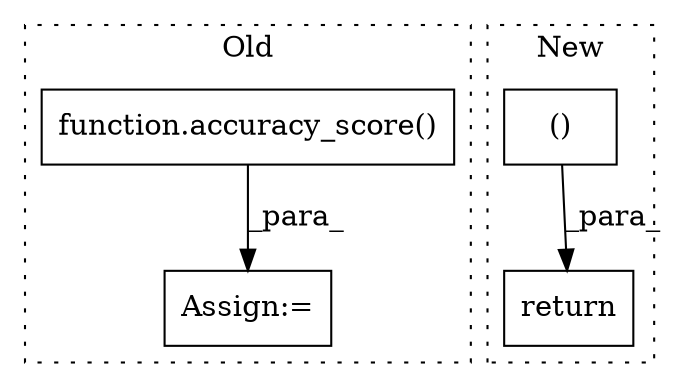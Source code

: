 digraph G {
subgraph cluster0 {
1 [label="function.accuracy_score()" a="75" s="2374,2415" l="15,1" shape="box"];
3 [label="Assign:=" a="68" s="2371" l="3" shape="box"];
label = "Old";
style="dotted";
}
subgraph cluster1 {
2 [label="()" a="54" s="5098" l="4" shape="box"];
4 [label="return" a="93" s="5088" l="7" shape="box"];
label = "New";
style="dotted";
}
1 -> 3 [label="_para_"];
2 -> 4 [label="_para_"];
}